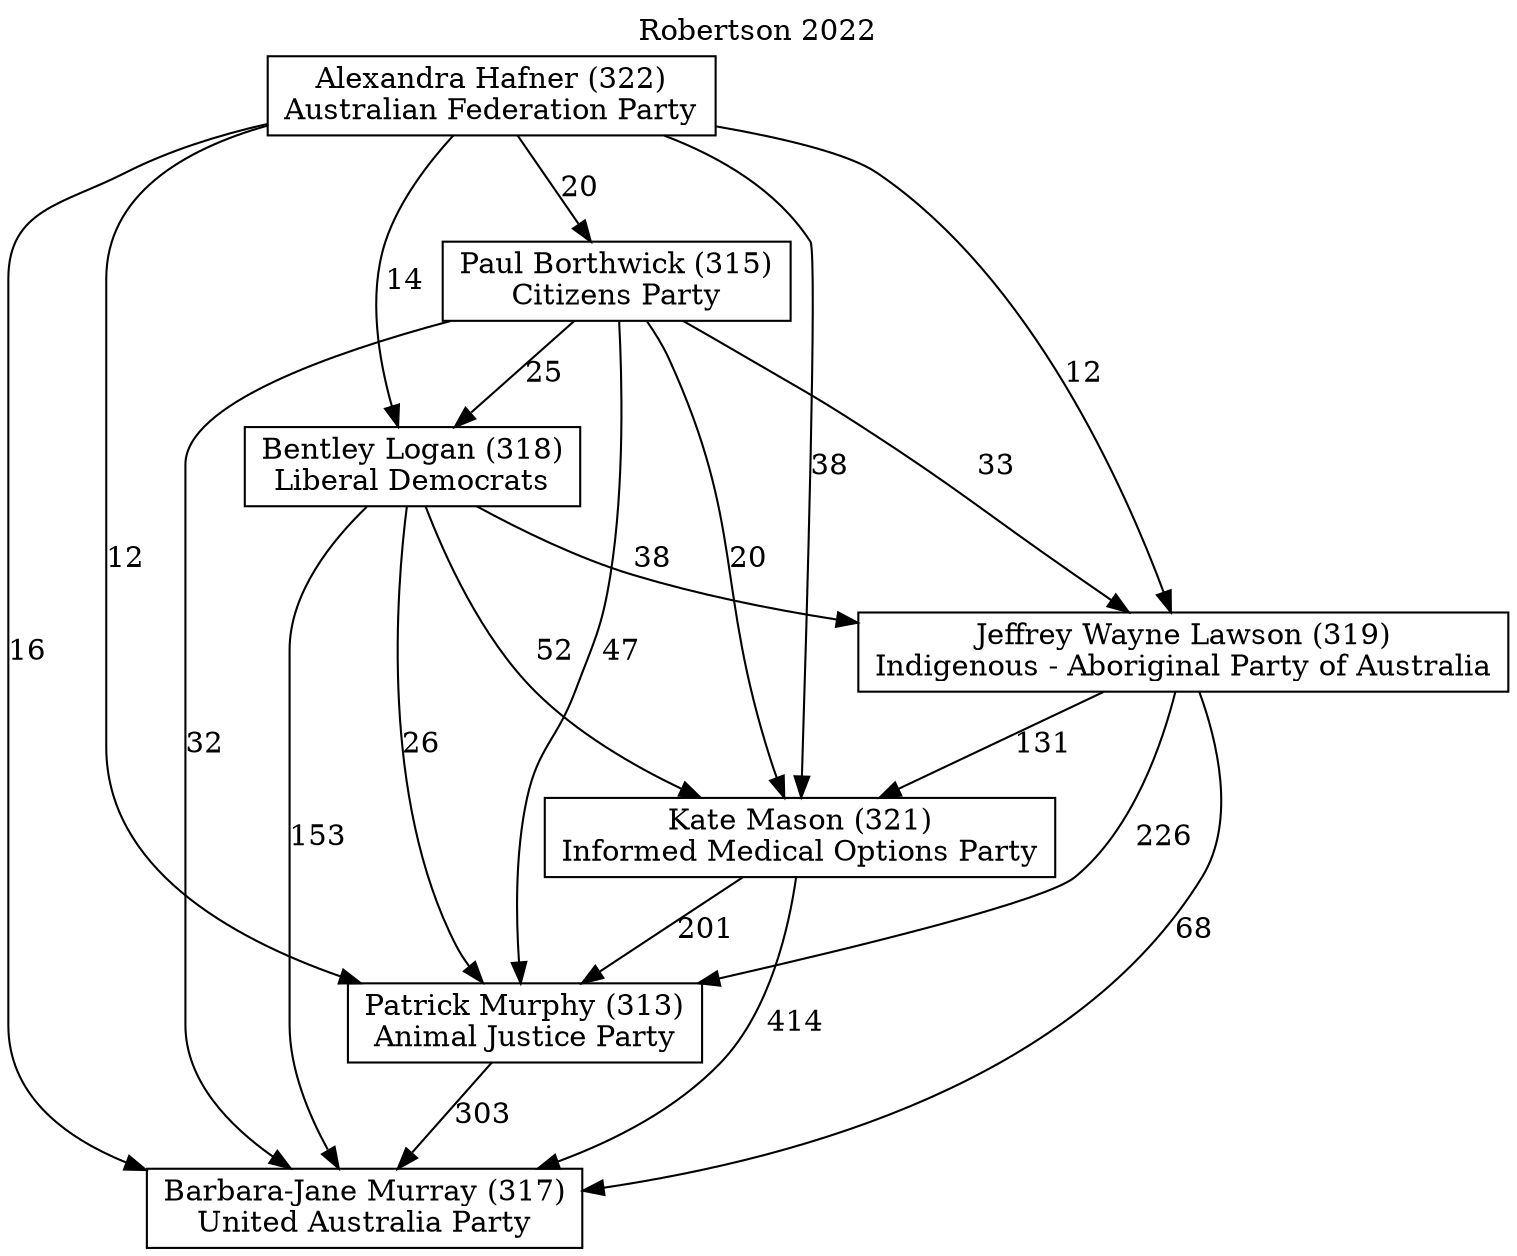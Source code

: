 // House preference flow
digraph "Barbara-Jane Murray (317)_Robertson_2022" {
	graph [label="Robertson 2022" labelloc=t mclimit=10]
	node [shape=box]
	"Barbara-Jane Murray (317)" [label="Barbara-Jane Murray (317)
United Australia Party"]
	"Patrick Murphy (313)" [label="Patrick Murphy (313)
Animal Justice Party"]
	"Kate Mason (321)" [label="Kate Mason (321)
Informed Medical Options Party"]
	"Jeffrey Wayne Lawson (319)" [label="Jeffrey Wayne Lawson (319)
Indigenous - Aboriginal Party of Australia"]
	"Bentley Logan (318)" [label="Bentley Logan (318)
Liberal Democrats"]
	"Paul Borthwick (315)" [label="Paul Borthwick (315)
Citizens Party"]
	"Alexandra Hafner (322)" [label="Alexandra Hafner (322)
Australian Federation Party"]
	"Patrick Murphy (313)" -> "Barbara-Jane Murray (317)" [label=303]
	"Kate Mason (321)" -> "Patrick Murphy (313)" [label=201]
	"Jeffrey Wayne Lawson (319)" -> "Kate Mason (321)" [label=131]
	"Bentley Logan (318)" -> "Jeffrey Wayne Lawson (319)" [label=38]
	"Paul Borthwick (315)" -> "Bentley Logan (318)" [label=25]
	"Alexandra Hafner (322)" -> "Paul Borthwick (315)" [label=20]
	"Kate Mason (321)" -> "Barbara-Jane Murray (317)" [label=414]
	"Jeffrey Wayne Lawson (319)" -> "Barbara-Jane Murray (317)" [label=68]
	"Bentley Logan (318)" -> "Barbara-Jane Murray (317)" [label=153]
	"Paul Borthwick (315)" -> "Barbara-Jane Murray (317)" [label=32]
	"Alexandra Hafner (322)" -> "Barbara-Jane Murray (317)" [label=16]
	"Alexandra Hafner (322)" -> "Bentley Logan (318)" [label=14]
	"Paul Borthwick (315)" -> "Jeffrey Wayne Lawson (319)" [label=33]
	"Alexandra Hafner (322)" -> "Jeffrey Wayne Lawson (319)" [label=12]
	"Bentley Logan (318)" -> "Kate Mason (321)" [label=52]
	"Paul Borthwick (315)" -> "Kate Mason (321)" [label=20]
	"Alexandra Hafner (322)" -> "Kate Mason (321)" [label=38]
	"Jeffrey Wayne Lawson (319)" -> "Patrick Murphy (313)" [label=226]
	"Bentley Logan (318)" -> "Patrick Murphy (313)" [label=26]
	"Paul Borthwick (315)" -> "Patrick Murphy (313)" [label=47]
	"Alexandra Hafner (322)" -> "Patrick Murphy (313)" [label=12]
}
